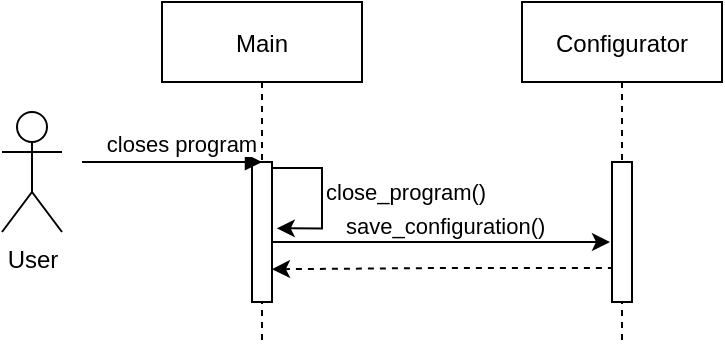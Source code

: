 <mxfile version="16.1.2" type="device"><diagram id="kgpKYQtTHZ0yAKxKKP6v" name="Page-1"><mxGraphModel dx="1952" dy="1025" grid="1" gridSize="10" guides="1" tooltips="1" connect="1" arrows="1" fold="1" page="1" pageScale="1" pageWidth="850" pageHeight="1100" math="0" shadow="0"><root><mxCell id="0"/><mxCell id="1" parent="0"/><mxCell id="yinIpNmTSydRlZvEK81a-1" value="Main" style="shape=umlLifeline;perimeter=lifelinePerimeter;container=1;collapsible=0;recursiveResize=0;rounded=0;shadow=0;strokeWidth=1;" parent="1" vertex="1"><mxGeometry x="30" y="410" width="100" height="170" as="geometry"/></mxCell><mxCell id="yinIpNmTSydRlZvEK81a-2" value="" style="points=[];perimeter=orthogonalPerimeter;rounded=0;shadow=0;strokeWidth=1;" parent="yinIpNmTSydRlZvEK81a-1" vertex="1"><mxGeometry x="45" y="80" width="10" height="70" as="geometry"/></mxCell><mxCell id="yinIpNmTSydRlZvEK81a-3" style="edgeStyle=orthogonalEdgeStyle;rounded=0;orthogonalLoop=1;jettySize=auto;html=1;entryX=1.24;entryY=0.474;entryDx=0;entryDy=0;entryPerimeter=0;exitX=1;exitY=0.018;exitDx=0;exitDy=0;exitPerimeter=0;" parent="yinIpNmTSydRlZvEK81a-1" source="yinIpNmTSydRlZvEK81a-2" target="yinIpNmTSydRlZvEK81a-2" edge="1"><mxGeometry relative="1" as="geometry"><Array as="points"><mxPoint x="55" y="83"/><mxPoint x="80" y="83"/><mxPoint x="80" y="113"/></Array></mxGeometry></mxCell><mxCell id="yinIpNmTSydRlZvEK81a-4" style="edgeStyle=orthogonalEdgeStyle;rounded=0;orthogonalLoop=1;jettySize=auto;html=1;exitX=1;exitY=0.018;exitDx=0;exitDy=0;exitPerimeter=0;" parent="yinIpNmTSydRlZvEK81a-1" edge="1"><mxGeometry relative="1" as="geometry"><mxPoint x="55" y="120.0" as="sourcePoint"/><mxPoint x="224" y="120" as="targetPoint"/><Array as="points"><mxPoint x="224" y="120"/></Array></mxGeometry></mxCell><mxCell id="yinIpNmTSydRlZvEK81a-6" value="Configurator" style="shape=umlLifeline;perimeter=lifelinePerimeter;container=1;collapsible=0;recursiveResize=0;rounded=0;shadow=0;strokeWidth=1;" parent="1" vertex="1"><mxGeometry x="210" y="410" width="100" height="170" as="geometry"/></mxCell><mxCell id="yinIpNmTSydRlZvEK81a-7" value="" style="points=[];perimeter=orthogonalPerimeter;rounded=0;shadow=0;strokeWidth=1;" parent="yinIpNmTSydRlZvEK81a-6" vertex="1"><mxGeometry x="45" y="80" width="10" height="70" as="geometry"/></mxCell><mxCell id="yinIpNmTSydRlZvEK81a-8" value="closes program" style="verticalAlign=bottom;endArrow=block;entryX=0;entryY=0;shadow=0;strokeWidth=1;" parent="1" edge="1"><mxGeometry x="0.111" relative="1" as="geometry"><mxPoint x="-10" y="490" as="sourcePoint"/><mxPoint x="80" y="490.0" as="targetPoint"/><mxPoint as="offset"/></mxGeometry></mxCell><mxCell id="yinIpNmTSydRlZvEK81a-9" value="close_program()" style="text;html=1;strokeColor=none;fillColor=none;align=left;verticalAlign=middle;whiteSpace=wrap;rounded=0;fontSize=11;" parent="1" vertex="1"><mxGeometry x="110" y="500" width="60" height="10" as="geometry"/></mxCell><mxCell id="yinIpNmTSydRlZvEK81a-10" value="save_configuration()" style="text;html=1;strokeColor=none;fillColor=none;align=left;verticalAlign=middle;whiteSpace=wrap;rounded=0;fontSize=11;" parent="1" vertex="1"><mxGeometry x="120" y="519" width="60" height="6" as="geometry"/></mxCell><mxCell id="yinIpNmTSydRlZvEK81a-11" style="edgeStyle=orthogonalEdgeStyle;rounded=0;orthogonalLoop=1;jettySize=auto;html=1;exitX=0;exitY=0.315;exitDx=0;exitDy=0;exitPerimeter=0;entryX=1;entryY=0.766;entryDx=0;entryDy=0;entryPerimeter=0;dashed=1;" parent="1" source="yinIpNmTSydRlZvEK81a-7" target="yinIpNmTSydRlZvEK81a-2" edge="1"><mxGeometry relative="1" as="geometry"><mxPoint x="230" y="540" as="sourcePoint"/><mxPoint x="263.8" y="539.68" as="targetPoint"/><Array as="points"><mxPoint x="255" y="543"/><mxPoint x="170" y="543"/></Array></mxGeometry></mxCell><mxCell id="yinIpNmTSydRlZvEK81a-13" value="User" style="shape=umlActor;verticalLabelPosition=bottom;verticalAlign=top;html=1;outlineConnect=0;fontSize=12;" parent="1" vertex="1"><mxGeometry x="-50" y="465" width="30" height="60" as="geometry"/></mxCell></root></mxGraphModel></diagram></mxfile>